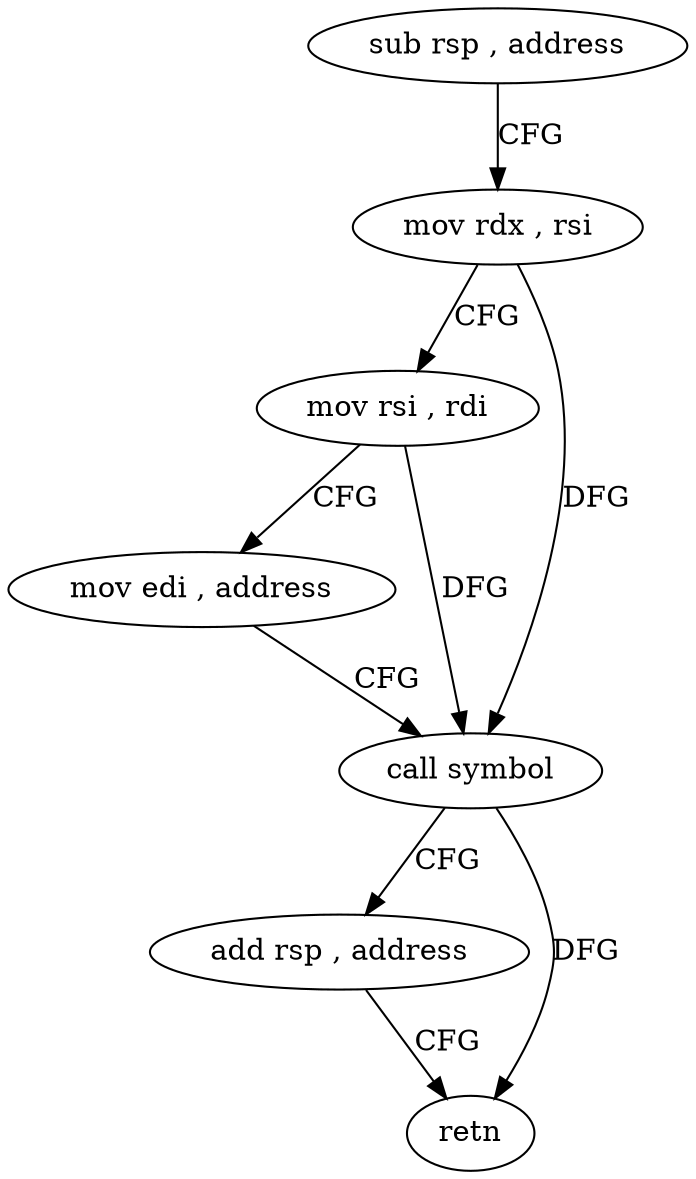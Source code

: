 digraph "func" {
"4318346" [label = "sub rsp , address" ]
"4318350" [label = "mov rdx , rsi" ]
"4318353" [label = "mov rsi , rdi" ]
"4318356" [label = "mov edi , address" ]
"4318361" [label = "call symbol" ]
"4318366" [label = "add rsp , address" ]
"4318370" [label = "retn" ]
"4318346" -> "4318350" [ label = "CFG" ]
"4318350" -> "4318353" [ label = "CFG" ]
"4318350" -> "4318361" [ label = "DFG" ]
"4318353" -> "4318356" [ label = "CFG" ]
"4318353" -> "4318361" [ label = "DFG" ]
"4318356" -> "4318361" [ label = "CFG" ]
"4318361" -> "4318366" [ label = "CFG" ]
"4318361" -> "4318370" [ label = "DFG" ]
"4318366" -> "4318370" [ label = "CFG" ]
}
